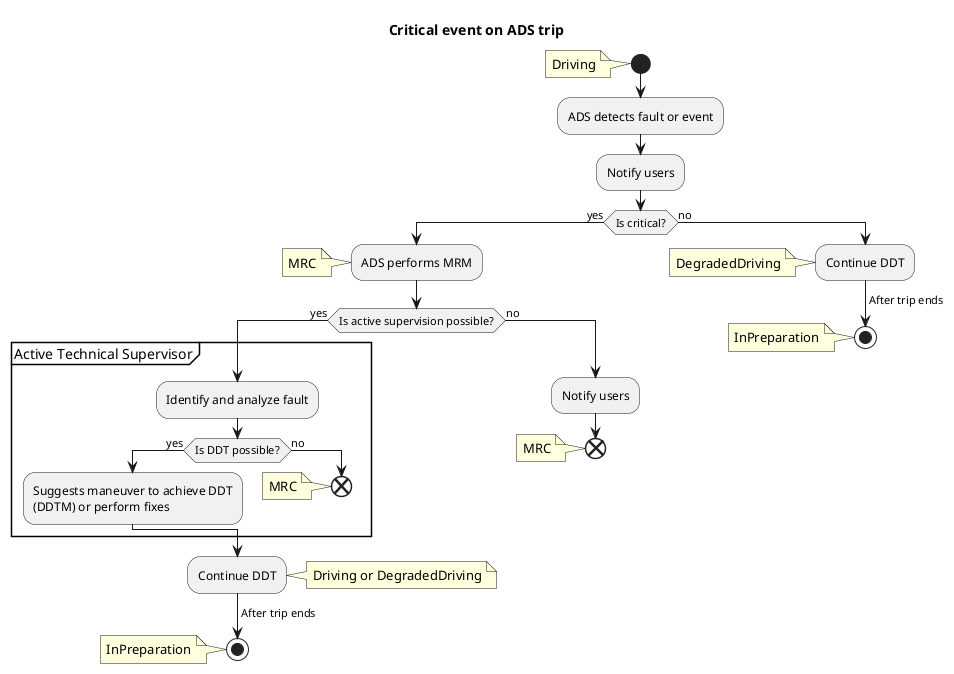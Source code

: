 @startuml "ADS fault"
<style>
note {
  .red {
        BackgroundColor red
   }
}
</style>

skinparam ConditionEndStyle hline
title Critical event on ADS trip

start
note left: Driving

:ADS detects fault or event;
:Notify users;

if (Is critical?) equals(yes) then
    :ADS performs MRM;
    note left: MRC

    if(Is active supervision possible?) equals (yes) then

        group Active Technical Supervisor
            :Identify and analyze fault;

            if(Is DDT possible?) equals (yes) then
                :Suggests maneuver to achieve DDT
                (DDTM) or perform fixes;
            else (no)
                end
                note left: MRC
            endif
        end group

        :Continue DDT;
        note right: Driving or DegradedDriving
        -> After trip ends;
        stop
        note left: InPreparation
    else (no)
        label space_label
        :Notify users;
        end
        note left: MRC
    endif
else (no)
    :Continue DDT;
    note left: DegradedDriving
    -> After trip ends;
    stop
    note left: InPreparation
endif
@enduml
